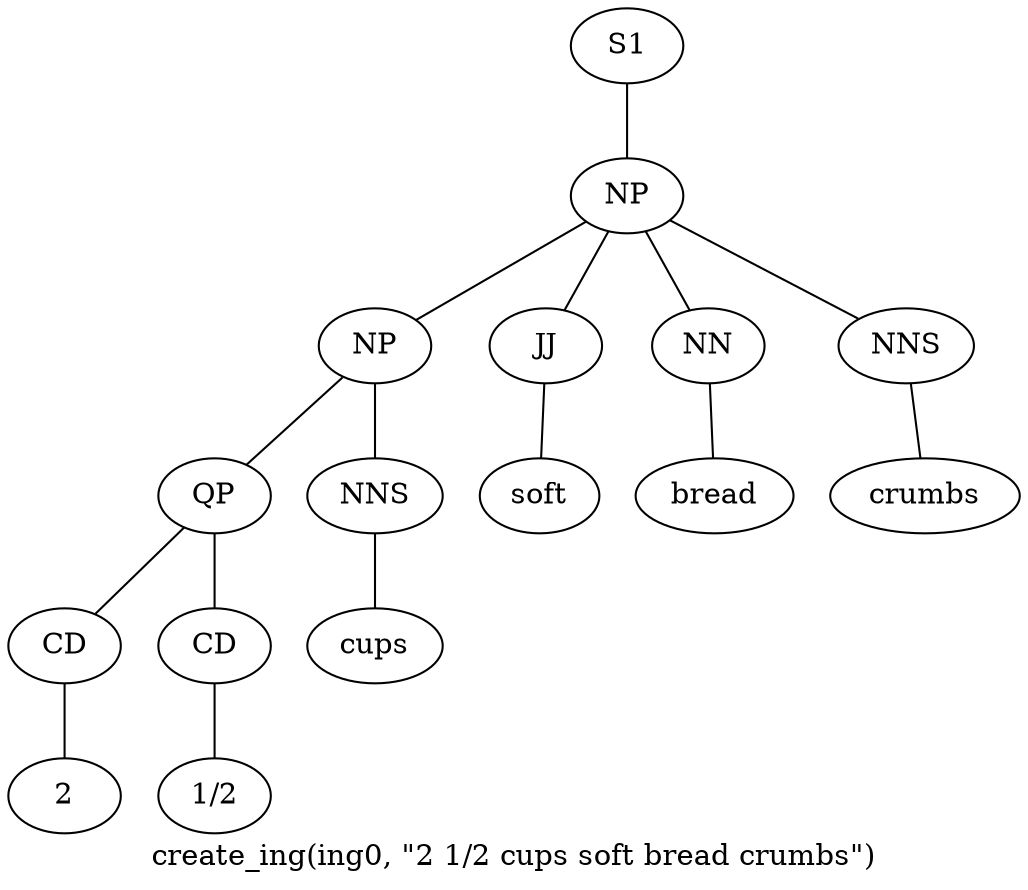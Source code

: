 graph SyntaxGraph {
	label = "create_ing(ing0, \"2 1/2 cups soft bread crumbs\")";
	Node0 [label="S1"];
	Node1 [label="NP"];
	Node2 [label="NP"];
	Node3 [label="QP"];
	Node4 [label="CD"];
	Node5 [label="2"];
	Node6 [label="CD"];
	Node7 [label="1/2"];
	Node8 [label="NNS"];
	Node9 [label="cups"];
	Node10 [label="JJ"];
	Node11 [label="soft"];
	Node12 [label="NN"];
	Node13 [label="bread"];
	Node14 [label="NNS"];
	Node15 [label="crumbs"];

	Node0 -- Node1;
	Node1 -- Node2;
	Node1 -- Node10;
	Node1 -- Node12;
	Node1 -- Node14;
	Node2 -- Node3;
	Node2 -- Node8;
	Node3 -- Node4;
	Node3 -- Node6;
	Node4 -- Node5;
	Node6 -- Node7;
	Node8 -- Node9;
	Node10 -- Node11;
	Node12 -- Node13;
	Node14 -- Node15;
}